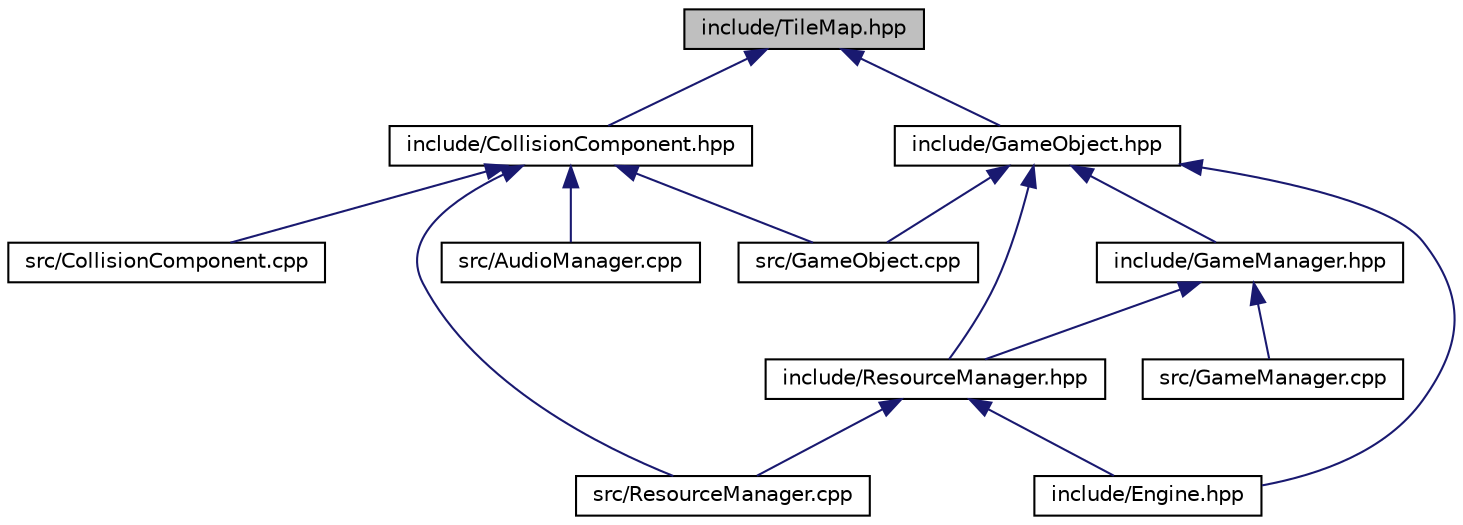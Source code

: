 digraph "include/TileMap.hpp"
{
  edge [fontname="Helvetica",fontsize="10",labelfontname="Helvetica",labelfontsize="10"];
  node [fontname="Helvetica",fontsize="10",shape=record];
  Node6 [label="include/TileMap.hpp",height=0.2,width=0.4,color="black", fillcolor="grey75", style="filled", fontcolor="black"];
  Node6 -> Node7 [dir="back",color="midnightblue",fontsize="10",style="solid",fontname="Helvetica"];
  Node7 [label="include/CollisionComponent.hpp",height=0.2,width=0.4,color="black", fillcolor="white", style="filled",URL="$CollisionComponent_8hpp.html"];
  Node7 -> Node8 [dir="back",color="midnightblue",fontsize="10",style="solid",fontname="Helvetica"];
  Node8 [label="src/AudioManager.cpp",height=0.2,width=0.4,color="black", fillcolor="white", style="filled",URL="$AudioManager_8cpp.html"];
  Node7 -> Node9 [dir="back",color="midnightblue",fontsize="10",style="solid",fontname="Helvetica"];
  Node9 [label="src/CollisionComponent.cpp",height=0.2,width=0.4,color="black", fillcolor="white", style="filled",URL="$CollisionComponent_8cpp.html"];
  Node7 -> Node10 [dir="back",color="midnightblue",fontsize="10",style="solid",fontname="Helvetica"];
  Node10 [label="src/GameObject.cpp",height=0.2,width=0.4,color="black", fillcolor="white", style="filled",URL="$GameObject_8cpp.html"];
  Node7 -> Node11 [dir="back",color="midnightblue",fontsize="10",style="solid",fontname="Helvetica"];
  Node11 [label="src/ResourceManager.cpp",height=0.2,width=0.4,color="black", fillcolor="white", style="filled",URL="$ResourceManager_8cpp.html"];
  Node6 -> Node12 [dir="back",color="midnightblue",fontsize="10",style="solid",fontname="Helvetica"];
  Node12 [label="include/GameObject.hpp",height=0.2,width=0.4,color="black", fillcolor="white", style="filled",URL="$GameObject_8hpp.html"];
  Node12 -> Node10 [dir="back",color="midnightblue",fontsize="10",style="solid",fontname="Helvetica"];
  Node12 -> Node13 [dir="back",color="midnightblue",fontsize="10",style="solid",fontname="Helvetica"];
  Node13 [label="include/ResourceManager.hpp",height=0.2,width=0.4,color="black", fillcolor="white", style="filled",URL="$ResourceManager_8hpp.html"];
  Node13 -> Node11 [dir="back",color="midnightblue",fontsize="10",style="solid",fontname="Helvetica"];
  Node13 -> Node14 [dir="back",color="midnightblue",fontsize="10",style="solid",fontname="Helvetica"];
  Node14 [label="include/Engine.hpp",height=0.2,width=0.4,color="black", fillcolor="white", style="filled",URL="$include_2Engine_8hpp.html"];
  Node12 -> Node15 [dir="back",color="midnightblue",fontsize="10",style="solid",fontname="Helvetica"];
  Node15 [label="include/GameManager.hpp",height=0.2,width=0.4,color="black", fillcolor="white", style="filled",URL="$GameManager_8hpp.html"];
  Node15 -> Node16 [dir="back",color="midnightblue",fontsize="10",style="solid",fontname="Helvetica"];
  Node16 [label="src/GameManager.cpp",height=0.2,width=0.4,color="black", fillcolor="white", style="filled",URL="$GameManager_8cpp.html"];
  Node15 -> Node13 [dir="back",color="midnightblue",fontsize="10",style="solid",fontname="Helvetica"];
  Node12 -> Node14 [dir="back",color="midnightblue",fontsize="10",style="solid",fontname="Helvetica"];
}
